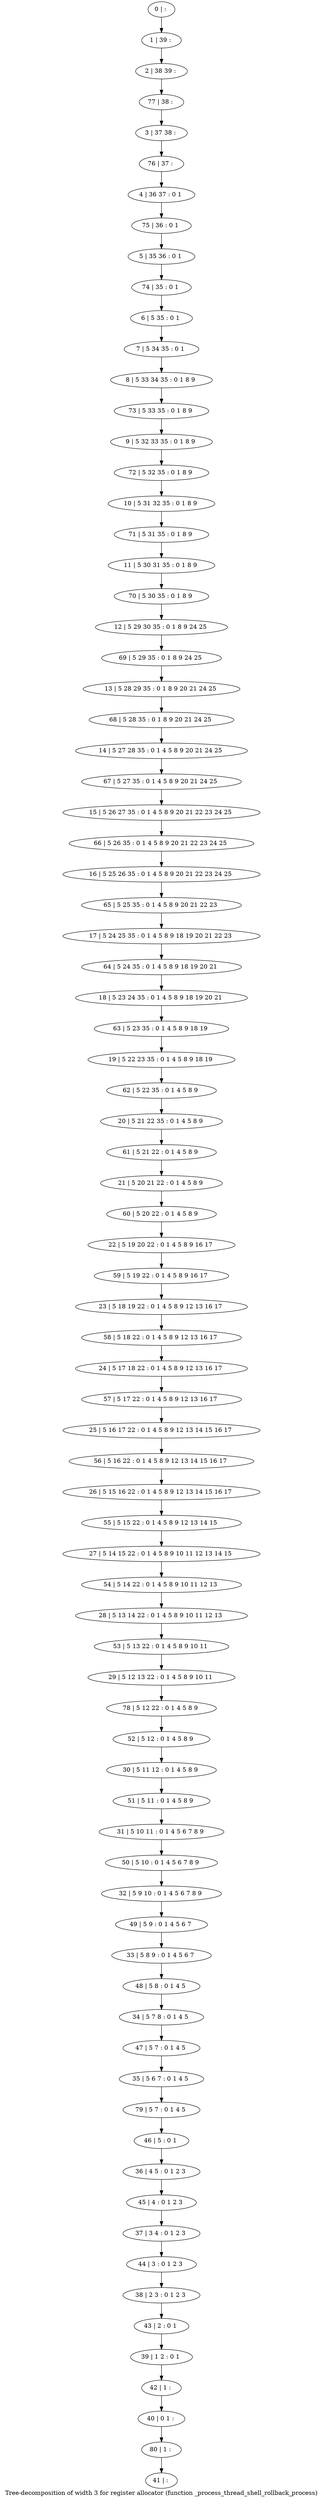 digraph G {
graph [label="Tree-decomposition of width 3 for register allocator (function _process_thread_shell_rollback_process)"]
0[label="0 | : "];
1[label="1 | 39 : "];
2[label="2 | 38 39 : "];
3[label="3 | 37 38 : "];
4[label="4 | 36 37 : 0 1 "];
5[label="5 | 35 36 : 0 1 "];
6[label="6 | 5 35 : 0 1 "];
7[label="7 | 5 34 35 : 0 1 "];
8[label="8 | 5 33 34 35 : 0 1 8 9 "];
9[label="9 | 5 32 33 35 : 0 1 8 9 "];
10[label="10 | 5 31 32 35 : 0 1 8 9 "];
11[label="11 | 5 30 31 35 : 0 1 8 9 "];
12[label="12 | 5 29 30 35 : 0 1 8 9 24 25 "];
13[label="13 | 5 28 29 35 : 0 1 8 9 20 21 24 25 "];
14[label="14 | 5 27 28 35 : 0 1 4 5 8 9 20 21 24 25 "];
15[label="15 | 5 26 27 35 : 0 1 4 5 8 9 20 21 22 23 24 25 "];
16[label="16 | 5 25 26 35 : 0 1 4 5 8 9 20 21 22 23 24 25 "];
17[label="17 | 5 24 25 35 : 0 1 4 5 8 9 18 19 20 21 22 23 "];
18[label="18 | 5 23 24 35 : 0 1 4 5 8 9 18 19 20 21 "];
19[label="19 | 5 22 23 35 : 0 1 4 5 8 9 18 19 "];
20[label="20 | 5 21 22 35 : 0 1 4 5 8 9 "];
21[label="21 | 5 20 21 22 : 0 1 4 5 8 9 "];
22[label="22 | 5 19 20 22 : 0 1 4 5 8 9 16 17 "];
23[label="23 | 5 18 19 22 : 0 1 4 5 8 9 12 13 16 17 "];
24[label="24 | 5 17 18 22 : 0 1 4 5 8 9 12 13 16 17 "];
25[label="25 | 5 16 17 22 : 0 1 4 5 8 9 12 13 14 15 16 17 "];
26[label="26 | 5 15 16 22 : 0 1 4 5 8 9 12 13 14 15 16 17 "];
27[label="27 | 5 14 15 22 : 0 1 4 5 8 9 10 11 12 13 14 15 "];
28[label="28 | 5 13 14 22 : 0 1 4 5 8 9 10 11 12 13 "];
29[label="29 | 5 12 13 22 : 0 1 4 5 8 9 10 11 "];
30[label="30 | 5 11 12 : 0 1 4 5 8 9 "];
31[label="31 | 5 10 11 : 0 1 4 5 6 7 8 9 "];
32[label="32 | 5 9 10 : 0 1 4 5 6 7 8 9 "];
33[label="33 | 5 8 9 : 0 1 4 5 6 7 "];
34[label="34 | 5 7 8 : 0 1 4 5 "];
35[label="35 | 5 6 7 : 0 1 4 5 "];
36[label="36 | 4 5 : 0 1 2 3 "];
37[label="37 | 3 4 : 0 1 2 3 "];
38[label="38 | 2 3 : 0 1 2 3 "];
39[label="39 | 1 2 : 0 1 "];
40[label="40 | 0 1 : "];
41[label="41 | : "];
42[label="42 | 1 : "];
43[label="43 | 2 : 0 1 "];
44[label="44 | 3 : 0 1 2 3 "];
45[label="45 | 4 : 0 1 2 3 "];
46[label="46 | 5 : 0 1 "];
47[label="47 | 5 7 : 0 1 4 5 "];
48[label="48 | 5 8 : 0 1 4 5 "];
49[label="49 | 5 9 : 0 1 4 5 6 7 "];
50[label="50 | 5 10 : 0 1 4 5 6 7 8 9 "];
51[label="51 | 5 11 : 0 1 4 5 8 9 "];
52[label="52 | 5 12 : 0 1 4 5 8 9 "];
53[label="53 | 5 13 22 : 0 1 4 5 8 9 10 11 "];
54[label="54 | 5 14 22 : 0 1 4 5 8 9 10 11 12 13 "];
55[label="55 | 5 15 22 : 0 1 4 5 8 9 12 13 14 15 "];
56[label="56 | 5 16 22 : 0 1 4 5 8 9 12 13 14 15 16 17 "];
57[label="57 | 5 17 22 : 0 1 4 5 8 9 12 13 16 17 "];
58[label="58 | 5 18 22 : 0 1 4 5 8 9 12 13 16 17 "];
59[label="59 | 5 19 22 : 0 1 4 5 8 9 16 17 "];
60[label="60 | 5 20 22 : 0 1 4 5 8 9 "];
61[label="61 | 5 21 22 : 0 1 4 5 8 9 "];
62[label="62 | 5 22 35 : 0 1 4 5 8 9 "];
63[label="63 | 5 23 35 : 0 1 4 5 8 9 18 19 "];
64[label="64 | 5 24 35 : 0 1 4 5 8 9 18 19 20 21 "];
65[label="65 | 5 25 35 : 0 1 4 5 8 9 20 21 22 23 "];
66[label="66 | 5 26 35 : 0 1 4 5 8 9 20 21 22 23 24 25 "];
67[label="67 | 5 27 35 : 0 1 4 5 8 9 20 21 24 25 "];
68[label="68 | 5 28 35 : 0 1 8 9 20 21 24 25 "];
69[label="69 | 5 29 35 : 0 1 8 9 24 25 "];
70[label="70 | 5 30 35 : 0 1 8 9 "];
71[label="71 | 5 31 35 : 0 1 8 9 "];
72[label="72 | 5 32 35 : 0 1 8 9 "];
73[label="73 | 5 33 35 : 0 1 8 9 "];
74[label="74 | 35 : 0 1 "];
75[label="75 | 36 : 0 1 "];
76[label="76 | 37 : "];
77[label="77 | 38 : "];
78[label="78 | 5 12 22 : 0 1 4 5 8 9 "];
79[label="79 | 5 7 : 0 1 4 5 "];
80[label="80 | 1 : "];
0->1 ;
1->2 ;
6->7 ;
7->8 ;
42->40 ;
39->42 ;
43->39 ;
38->43 ;
44->38 ;
37->44 ;
45->37 ;
36->45 ;
46->36 ;
47->35 ;
34->47 ;
48->34 ;
33->48 ;
49->33 ;
32->49 ;
50->32 ;
31->50 ;
51->31 ;
30->51 ;
52->30 ;
53->29 ;
28->53 ;
54->28 ;
27->54 ;
55->27 ;
26->55 ;
56->26 ;
25->56 ;
57->25 ;
24->57 ;
58->24 ;
23->58 ;
59->23 ;
22->59 ;
60->22 ;
21->60 ;
61->21 ;
20->61 ;
62->20 ;
19->62 ;
63->19 ;
18->63 ;
64->18 ;
17->64 ;
65->17 ;
16->65 ;
66->16 ;
15->66 ;
67->15 ;
14->67 ;
68->14 ;
13->68 ;
69->13 ;
12->69 ;
70->12 ;
11->70 ;
71->11 ;
10->71 ;
72->10 ;
9->72 ;
73->9 ;
8->73 ;
74->6 ;
5->74 ;
75->5 ;
4->75 ;
76->4 ;
3->76 ;
77->3 ;
2->77 ;
78->52 ;
29->78 ;
79->46 ;
35->79 ;
80->41 ;
40->80 ;
}
